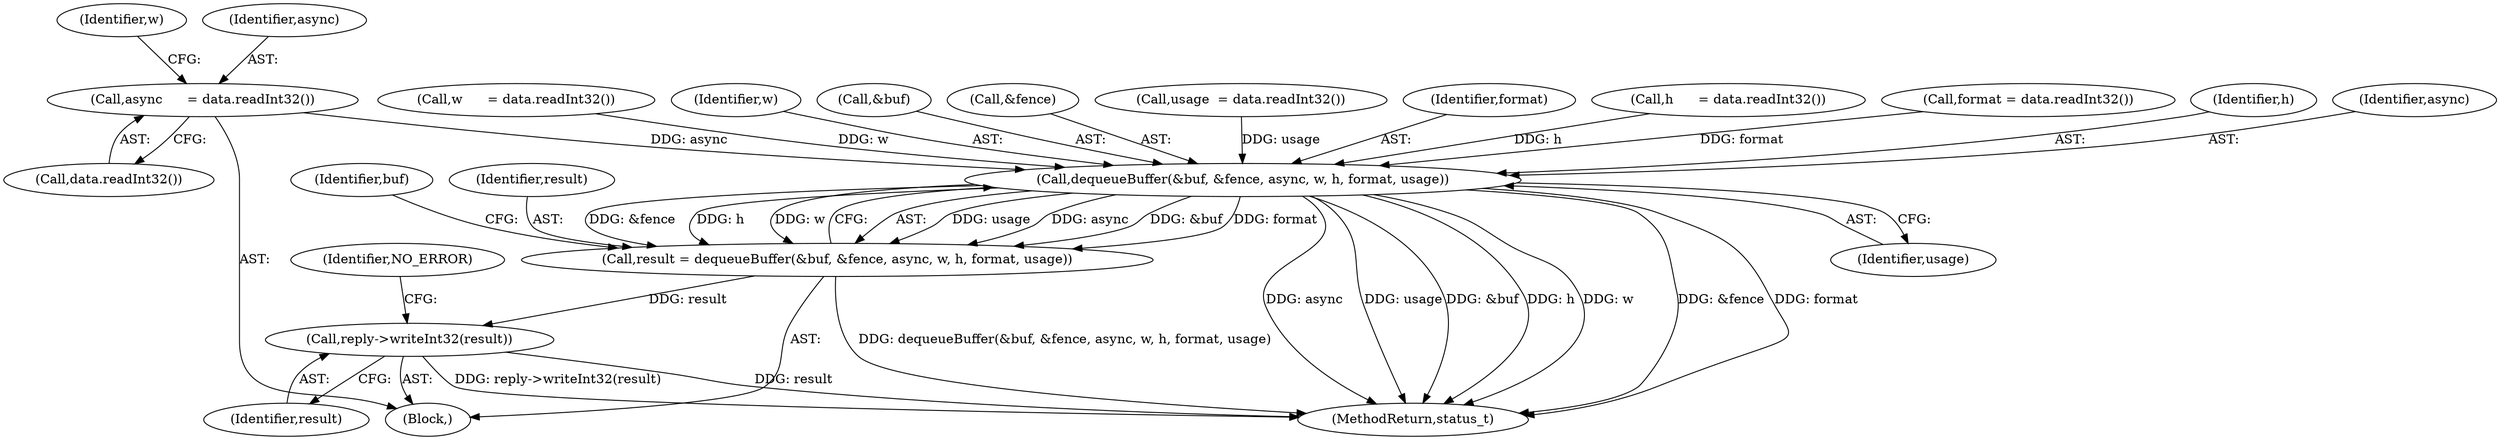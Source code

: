 digraph "0_Android_d06421fd37fbb7fd07002e6738fac3a223cb1a62@API" {
"1000171" [label="(Call,async      = data.readInt32())"];
"1000198" [label="(Call,dequeueBuffer(&buf, &fence, async, w, h, format, usage))"];
"1000196" [label="(Call,result = dequeueBuffer(&buf, &fence, async, w, h, format, usage))"];
"1000222" [label="(Call,reply->writeInt32(result))"];
"1000205" [label="(Identifier,h)"];
"1000198" [label="(Call,dequeueBuffer(&buf, &fence, async, w, h, format, usage))"];
"1000203" [label="(Identifier,async)"];
"1000209" [label="(Identifier,buf)"];
"1000175" [label="(Call,w      = data.readInt32())"];
"1000204" [label="(Identifier,w)"];
"1000173" [label="(Call,data.readInt32())"];
"1000196" [label="(Call,result = dequeueBuffer(&buf, &fence, async, w, h, format, usage))"];
"1000199" [label="(Call,&buf)"];
"1000171" [label="(Call,async      = data.readInt32())"];
"1000201" [label="(Call,&fence)"];
"1000176" [label="(Identifier,w)"];
"1000165" [label="(Block,)"];
"1000197" [label="(Identifier,result)"];
"1000225" [label="(Identifier,NO_ERROR)"];
"1000378" [label="(MethodReturn,status_t)"];
"1000222" [label="(Call,reply->writeInt32(result))"];
"1000172" [label="(Identifier,async)"];
"1000187" [label="(Call,usage  = data.readInt32())"];
"1000206" [label="(Identifier,format)"];
"1000179" [label="(Call,h      = data.readInt32())"];
"1000207" [label="(Identifier,usage)"];
"1000223" [label="(Identifier,result)"];
"1000183" [label="(Call,format = data.readInt32())"];
"1000171" -> "1000165"  [label="AST: "];
"1000171" -> "1000173"  [label="CFG: "];
"1000172" -> "1000171"  [label="AST: "];
"1000173" -> "1000171"  [label="AST: "];
"1000176" -> "1000171"  [label="CFG: "];
"1000171" -> "1000198"  [label="DDG: async"];
"1000198" -> "1000196"  [label="AST: "];
"1000198" -> "1000207"  [label="CFG: "];
"1000199" -> "1000198"  [label="AST: "];
"1000201" -> "1000198"  [label="AST: "];
"1000203" -> "1000198"  [label="AST: "];
"1000204" -> "1000198"  [label="AST: "];
"1000205" -> "1000198"  [label="AST: "];
"1000206" -> "1000198"  [label="AST: "];
"1000207" -> "1000198"  [label="AST: "];
"1000196" -> "1000198"  [label="CFG: "];
"1000198" -> "1000378"  [label="DDG: &fence"];
"1000198" -> "1000378"  [label="DDG: format"];
"1000198" -> "1000378"  [label="DDG: async"];
"1000198" -> "1000378"  [label="DDG: usage"];
"1000198" -> "1000378"  [label="DDG: &buf"];
"1000198" -> "1000378"  [label="DDG: h"];
"1000198" -> "1000378"  [label="DDG: w"];
"1000198" -> "1000196"  [label="DDG: usage"];
"1000198" -> "1000196"  [label="DDG: async"];
"1000198" -> "1000196"  [label="DDG: &buf"];
"1000198" -> "1000196"  [label="DDG: format"];
"1000198" -> "1000196"  [label="DDG: &fence"];
"1000198" -> "1000196"  [label="DDG: h"];
"1000198" -> "1000196"  [label="DDG: w"];
"1000175" -> "1000198"  [label="DDG: w"];
"1000179" -> "1000198"  [label="DDG: h"];
"1000183" -> "1000198"  [label="DDG: format"];
"1000187" -> "1000198"  [label="DDG: usage"];
"1000196" -> "1000165"  [label="AST: "];
"1000197" -> "1000196"  [label="AST: "];
"1000209" -> "1000196"  [label="CFG: "];
"1000196" -> "1000378"  [label="DDG: dequeueBuffer(&buf, &fence, async, w, h, format, usage)"];
"1000196" -> "1000222"  [label="DDG: result"];
"1000222" -> "1000165"  [label="AST: "];
"1000222" -> "1000223"  [label="CFG: "];
"1000223" -> "1000222"  [label="AST: "];
"1000225" -> "1000222"  [label="CFG: "];
"1000222" -> "1000378"  [label="DDG: result"];
"1000222" -> "1000378"  [label="DDG: reply->writeInt32(result)"];
}
